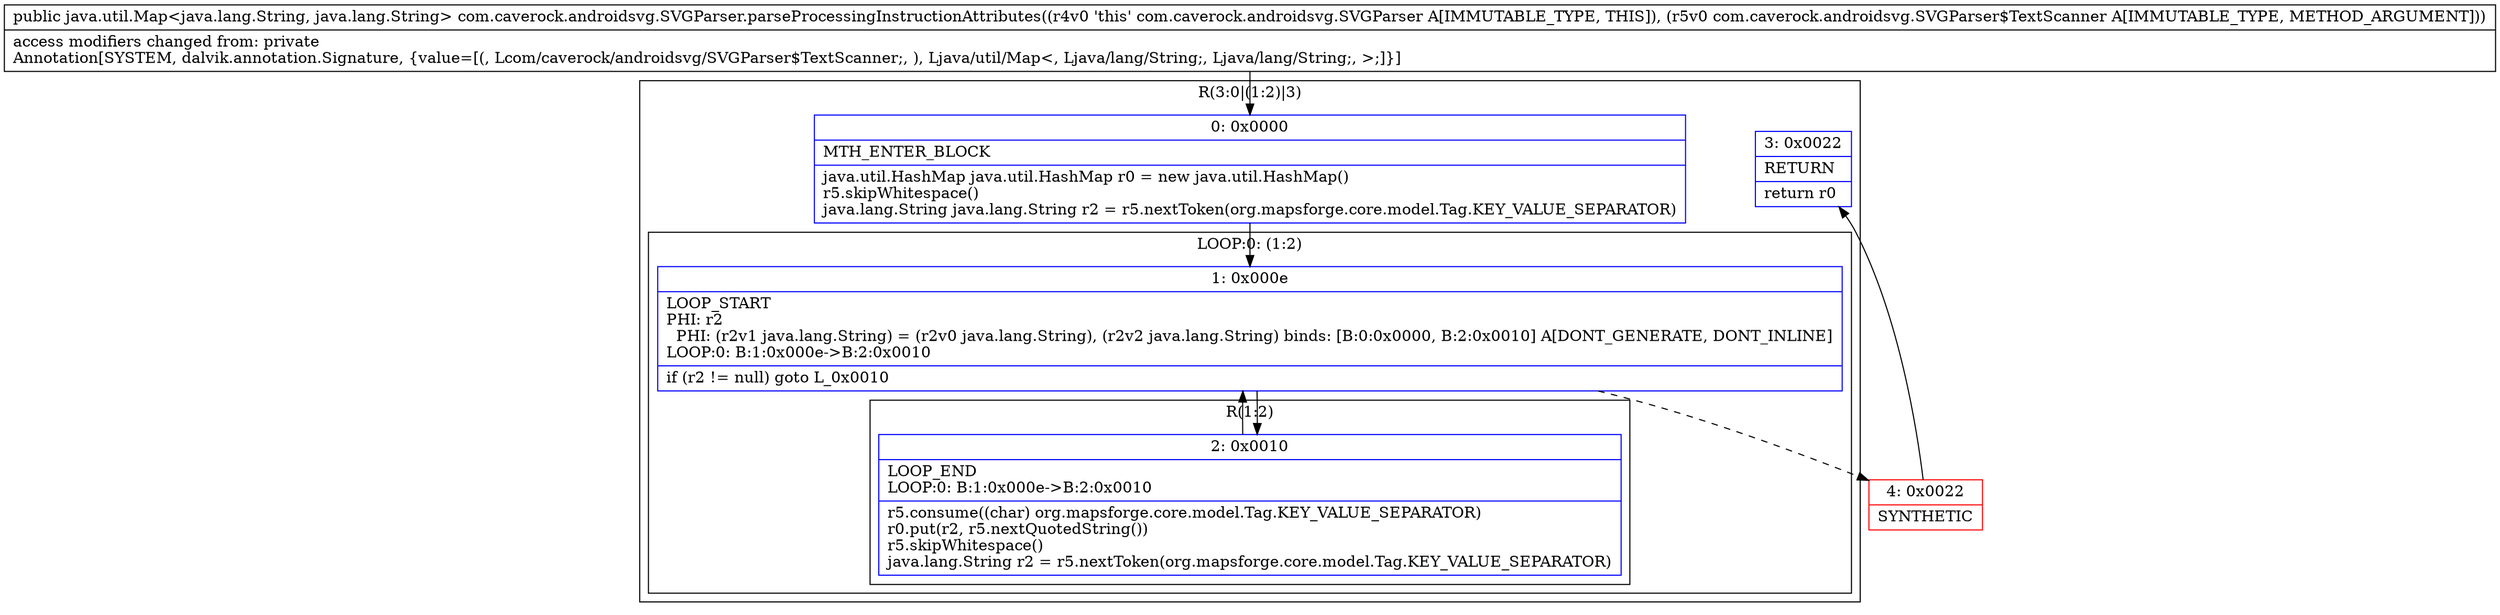 digraph "CFG forcom.caverock.androidsvg.SVGParser.parseProcessingInstructionAttributes(Lcom\/caverock\/androidsvg\/SVGParser$TextScanner;)Ljava\/util\/Map;" {
subgraph cluster_Region_179919588 {
label = "R(3:0|(1:2)|3)";
node [shape=record,color=blue];
Node_0 [shape=record,label="{0\:\ 0x0000|MTH_ENTER_BLOCK\l|java.util.HashMap java.util.HashMap r0 = new java.util.HashMap()\lr5.skipWhitespace()\ljava.lang.String java.lang.String r2 = r5.nextToken(org.mapsforge.core.model.Tag.KEY_VALUE_SEPARATOR)\l}"];
subgraph cluster_LoopRegion_1011276558 {
label = "LOOP:0: (1:2)";
node [shape=record,color=blue];
Node_1 [shape=record,label="{1\:\ 0x000e|LOOP_START\lPHI: r2 \l  PHI: (r2v1 java.lang.String) = (r2v0 java.lang.String), (r2v2 java.lang.String) binds: [B:0:0x0000, B:2:0x0010] A[DONT_GENERATE, DONT_INLINE]\lLOOP:0: B:1:0x000e\-\>B:2:0x0010\l|if (r2 != null) goto L_0x0010\l}"];
subgraph cluster_Region_588937932 {
label = "R(1:2)";
node [shape=record,color=blue];
Node_2 [shape=record,label="{2\:\ 0x0010|LOOP_END\lLOOP:0: B:1:0x000e\-\>B:2:0x0010\l|r5.consume((char) org.mapsforge.core.model.Tag.KEY_VALUE_SEPARATOR)\lr0.put(r2, r5.nextQuotedString())\lr5.skipWhitespace()\ljava.lang.String r2 = r5.nextToken(org.mapsforge.core.model.Tag.KEY_VALUE_SEPARATOR)\l}"];
}
}
Node_3 [shape=record,label="{3\:\ 0x0022|RETURN\l|return r0\l}"];
}
Node_4 [shape=record,color=red,label="{4\:\ 0x0022|SYNTHETIC\l}"];
MethodNode[shape=record,label="{public java.util.Map\<java.lang.String, java.lang.String\> com.caverock.androidsvg.SVGParser.parseProcessingInstructionAttributes((r4v0 'this' com.caverock.androidsvg.SVGParser A[IMMUTABLE_TYPE, THIS]), (r5v0 com.caverock.androidsvg.SVGParser$TextScanner A[IMMUTABLE_TYPE, METHOD_ARGUMENT]))  | access modifiers changed from: private\lAnnotation[SYSTEM, dalvik.annotation.Signature, \{value=[(, Lcom\/caverock\/androidsvg\/SVGParser$TextScanner;, ), Ljava\/util\/Map\<, Ljava\/lang\/String;, Ljava\/lang\/String;, \>;]\}]\l}"];
MethodNode -> Node_0;
Node_0 -> Node_1;
Node_1 -> Node_2;
Node_1 -> Node_4[style=dashed];
Node_2 -> Node_1;
Node_4 -> Node_3;
}

